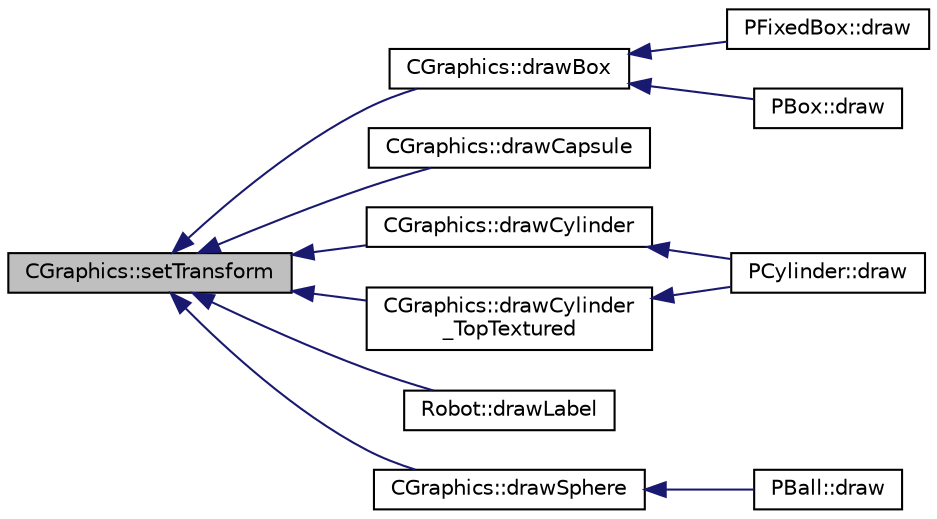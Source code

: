 digraph "CGraphics::setTransform"
{
 // INTERACTIVE_SVG=YES
  edge [fontname="Helvetica",fontsize="10",labelfontname="Helvetica",labelfontsize="10"];
  node [fontname="Helvetica",fontsize="10",shape=record];
  rankdir="LR";
  Node1 [label="CGraphics::setTransform",height=0.2,width=0.4,color="black", fillcolor="grey75", style="filled", fontcolor="black"];
  Node1 -> Node2 [dir="back",color="midnightblue",fontsize="10",style="solid",fontname="Helvetica"];
  Node2 [label="CGraphics::drawBox",height=0.2,width=0.4,color="black", fillcolor="white", style="filled",URL="$dc/d90/class_c_graphics.html#a99310b88ff47054e8697f511d3c0b78c"];
  Node2 -> Node3 [dir="back",color="midnightblue",fontsize="10",style="solid",fontname="Helvetica"];
  Node3 [label="PFixedBox::draw",height=0.2,width=0.4,color="black", fillcolor="white", style="filled",URL="$d6/d5f/class_p_fixed_box.html#a47cd79e15e6ac232e662a06e5fa7190c"];
  Node2 -> Node4 [dir="back",color="midnightblue",fontsize="10",style="solid",fontname="Helvetica"];
  Node4 [label="PBox::draw",height=0.2,width=0.4,color="black", fillcolor="white", style="filled",URL="$db/d7a/class_p_box.html#a48b3e2aef27de324990eda1a34fd2872"];
  Node1 -> Node5 [dir="back",color="midnightblue",fontsize="10",style="solid",fontname="Helvetica"];
  Node5 [label="CGraphics::drawCapsule",height=0.2,width=0.4,color="black", fillcolor="white", style="filled",URL="$dc/d90/class_c_graphics.html#a1349f48e997ed702fb48c5b3c9f1d854"];
  Node1 -> Node6 [dir="back",color="midnightblue",fontsize="10",style="solid",fontname="Helvetica"];
  Node6 [label="CGraphics::drawCylinder",height=0.2,width=0.4,color="black", fillcolor="white", style="filled",URL="$dc/d90/class_c_graphics.html#a7b1338bc74aadb2b01d88550632c4742"];
  Node6 -> Node7 [dir="back",color="midnightblue",fontsize="10",style="solid",fontname="Helvetica"];
  Node7 [label="PCylinder::draw",height=0.2,width=0.4,color="black", fillcolor="white", style="filled",URL="$db/de1/class_p_cylinder.html#a58e163df3e3c0dddac64b2cd32ceb471"];
  Node1 -> Node8 [dir="back",color="midnightblue",fontsize="10",style="solid",fontname="Helvetica"];
  Node8 [label="CGraphics::drawCylinder\l_TopTextured",height=0.2,width=0.4,color="black", fillcolor="white", style="filled",URL="$dc/d90/class_c_graphics.html#a47ce24696b53e3eec3cf20ea85ebc5e3"];
  Node8 -> Node7 [dir="back",color="midnightblue",fontsize="10",style="solid",fontname="Helvetica"];
  Node1 -> Node9 [dir="back",color="midnightblue",fontsize="10",style="solid",fontname="Helvetica"];
  Node9 [label="Robot::drawLabel",height=0.2,width=0.4,color="black", fillcolor="white", style="filled",URL="$d4/d84/class_robot.html#a46f78f15ce03bc9b0d5a84981d4db881"];
  Node1 -> Node10 [dir="back",color="midnightblue",fontsize="10",style="solid",fontname="Helvetica"];
  Node10 [label="CGraphics::drawSphere",height=0.2,width=0.4,color="black", fillcolor="white", style="filled",URL="$dc/d90/class_c_graphics.html#a4c4aba4c8d342d895f3f196bf5acb73a"];
  Node10 -> Node11 [dir="back",color="midnightblue",fontsize="10",style="solid",fontname="Helvetica"];
  Node11 [label="PBall::draw",height=0.2,width=0.4,color="black", fillcolor="white", style="filled",URL="$d5/d9b/class_p_ball.html#a16741d3fe2a0ef1019ebeea35ef465aa"];
}
